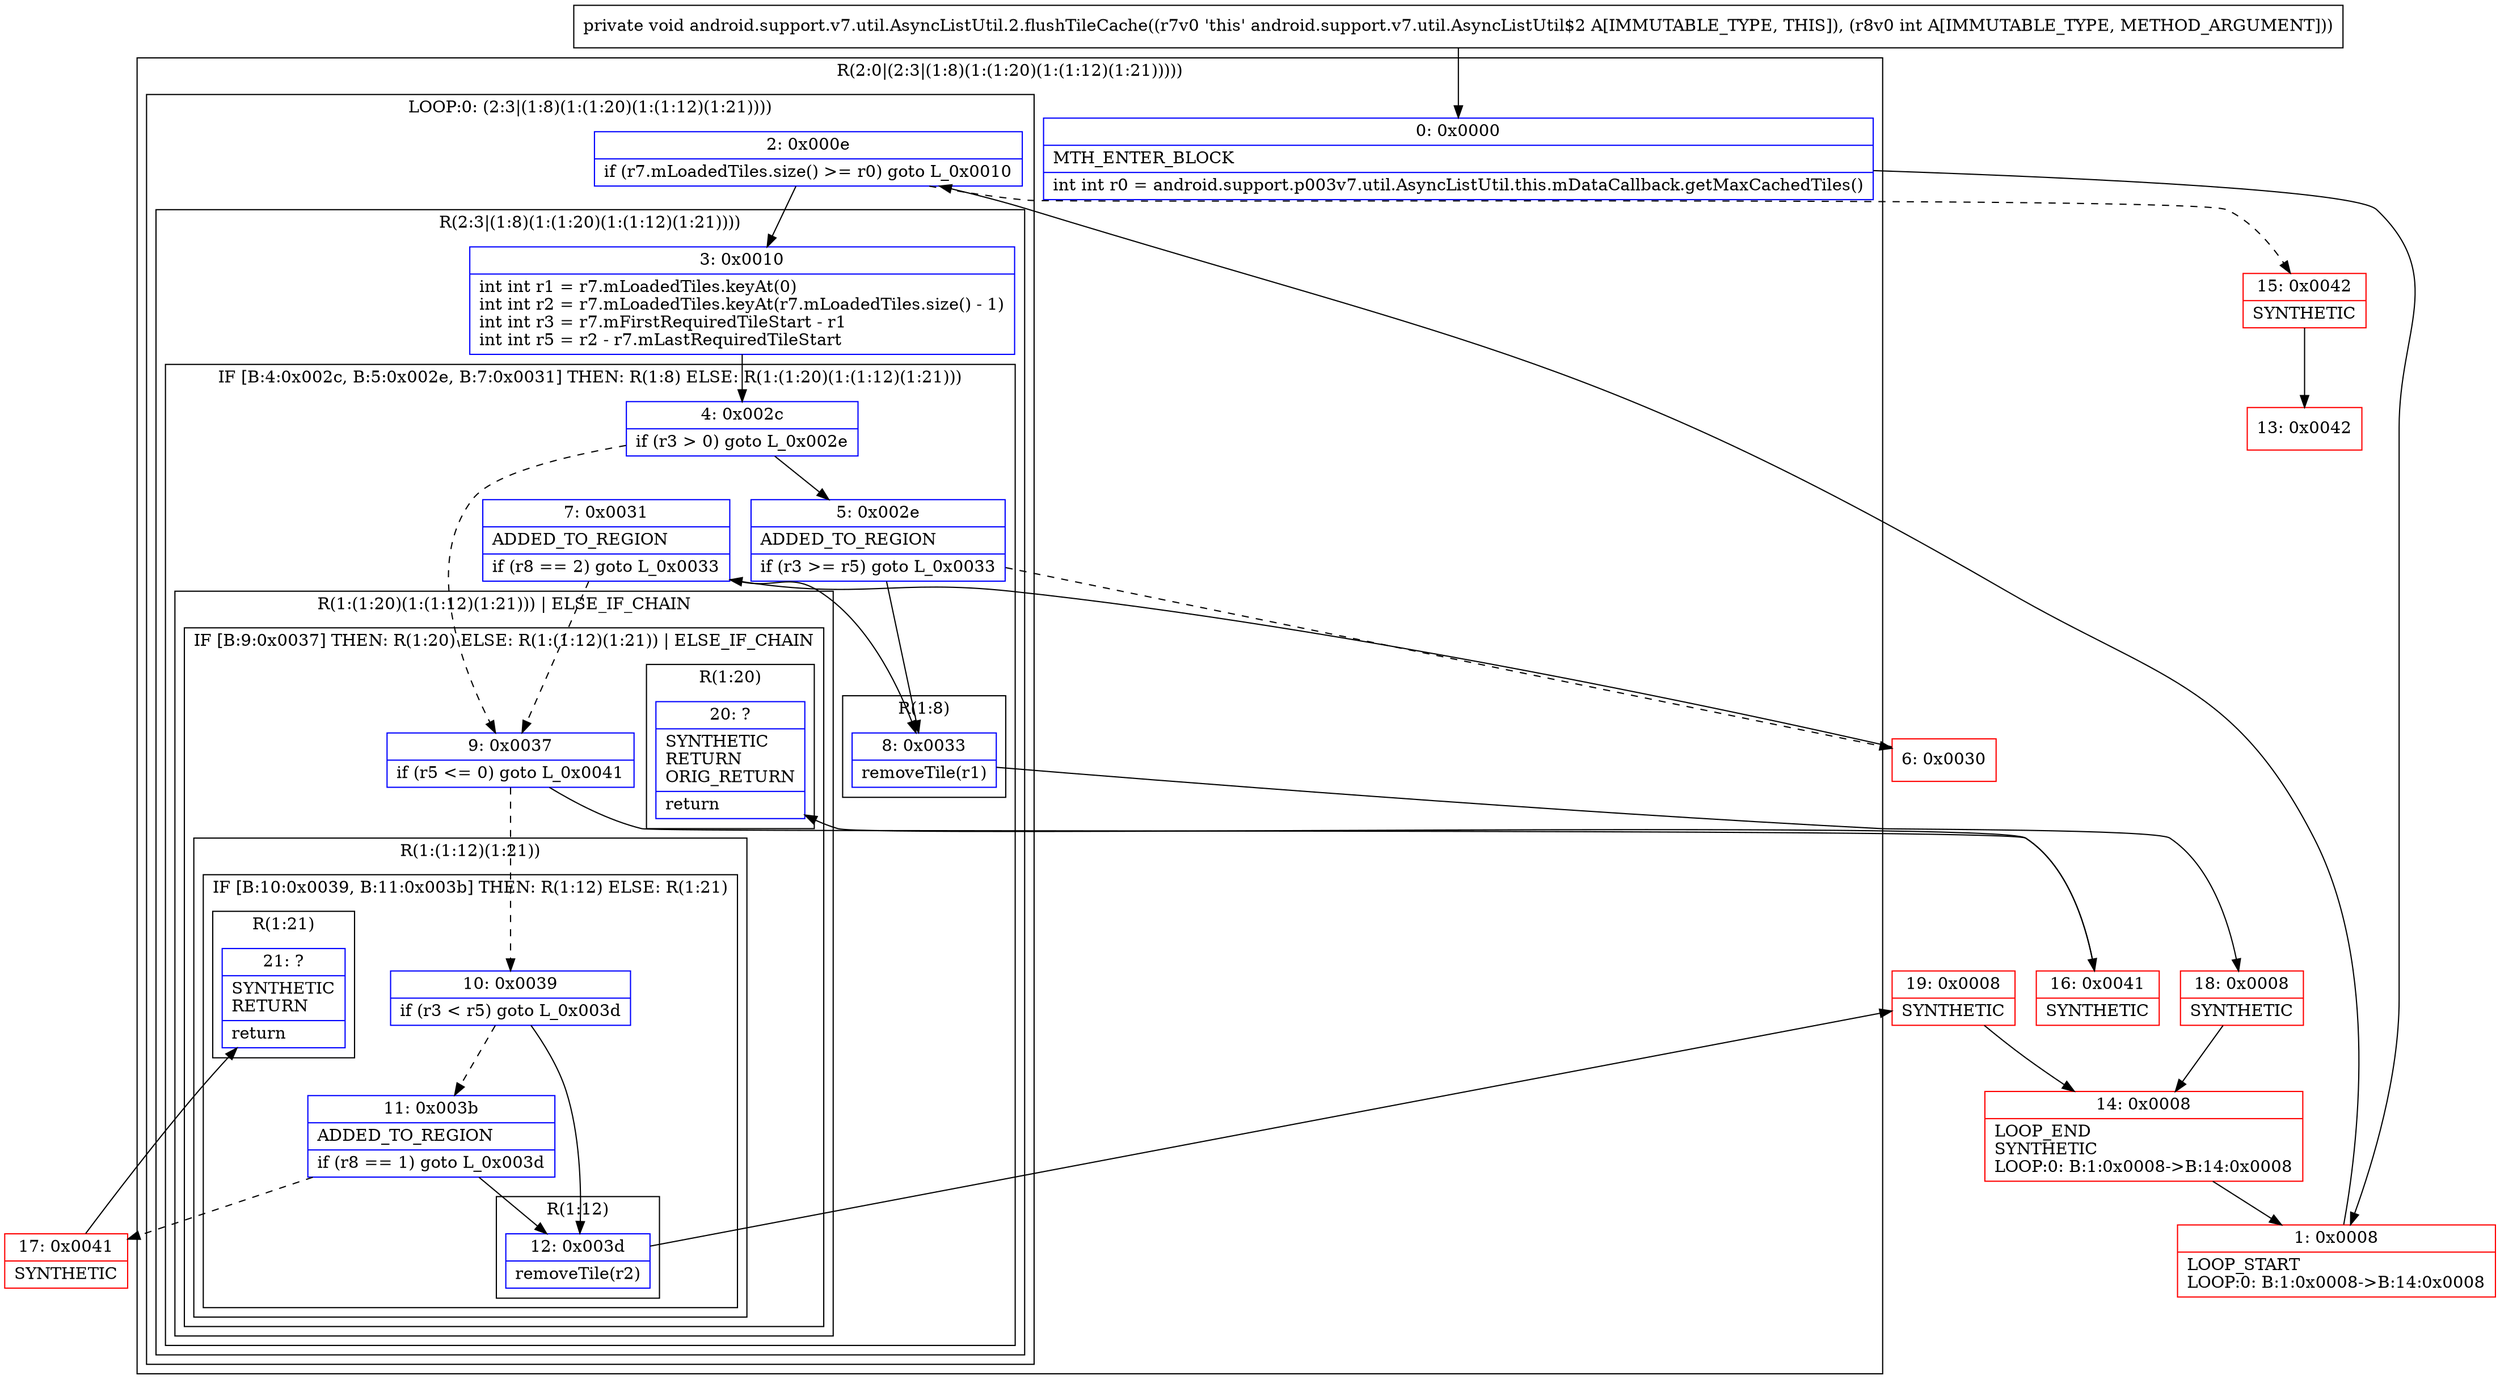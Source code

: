 digraph "CFG forandroid.support.v7.util.AsyncListUtil.2.flushTileCache(I)V" {
subgraph cluster_Region_2138594250 {
label = "R(2:0|(2:3|(1:8)(1:(1:20)(1:(1:12)(1:21)))))";
node [shape=record,color=blue];
Node_0 [shape=record,label="{0\:\ 0x0000|MTH_ENTER_BLOCK\l|int int r0 = android.support.p003v7.util.AsyncListUtil.this.mDataCallback.getMaxCachedTiles()\l}"];
subgraph cluster_LoopRegion_1551503197 {
label = "LOOP:0: (2:3|(1:8)(1:(1:20)(1:(1:12)(1:21))))";
node [shape=record,color=blue];
Node_2 [shape=record,label="{2\:\ 0x000e|if (r7.mLoadedTiles.size() \>= r0) goto L_0x0010\l}"];
subgraph cluster_Region_976793944 {
label = "R(2:3|(1:8)(1:(1:20)(1:(1:12)(1:21))))";
node [shape=record,color=blue];
Node_3 [shape=record,label="{3\:\ 0x0010|int int r1 = r7.mLoadedTiles.keyAt(0)\lint int r2 = r7.mLoadedTiles.keyAt(r7.mLoadedTiles.size() \- 1)\lint int r3 = r7.mFirstRequiredTileStart \- r1\lint int r5 = r2 \- r7.mLastRequiredTileStart\l}"];
subgraph cluster_IfRegion_584067531 {
label = "IF [B:4:0x002c, B:5:0x002e, B:7:0x0031] THEN: R(1:8) ELSE: R(1:(1:20)(1:(1:12)(1:21)))";
node [shape=record,color=blue];
Node_4 [shape=record,label="{4\:\ 0x002c|if (r3 \> 0) goto L_0x002e\l}"];
Node_5 [shape=record,label="{5\:\ 0x002e|ADDED_TO_REGION\l|if (r3 \>= r5) goto L_0x0033\l}"];
Node_7 [shape=record,label="{7\:\ 0x0031|ADDED_TO_REGION\l|if (r8 == 2) goto L_0x0033\l}"];
subgraph cluster_Region_323445763 {
label = "R(1:8)";
node [shape=record,color=blue];
Node_8 [shape=record,label="{8\:\ 0x0033|removeTile(r1)\l}"];
}
subgraph cluster_Region_1721672715 {
label = "R(1:(1:20)(1:(1:12)(1:21))) | ELSE_IF_CHAIN\l";
node [shape=record,color=blue];
subgraph cluster_IfRegion_1976757876 {
label = "IF [B:9:0x0037] THEN: R(1:20) ELSE: R(1:(1:12)(1:21)) | ELSE_IF_CHAIN\l";
node [shape=record,color=blue];
Node_9 [shape=record,label="{9\:\ 0x0037|if (r5 \<= 0) goto L_0x0041\l}"];
subgraph cluster_Region_1740709225 {
label = "R(1:20)";
node [shape=record,color=blue];
Node_20 [shape=record,label="{20\:\ ?|SYNTHETIC\lRETURN\lORIG_RETURN\l|return\l}"];
}
subgraph cluster_Region_993334146 {
label = "R(1:(1:12)(1:21))";
node [shape=record,color=blue];
subgraph cluster_IfRegion_1570631352 {
label = "IF [B:10:0x0039, B:11:0x003b] THEN: R(1:12) ELSE: R(1:21)";
node [shape=record,color=blue];
Node_10 [shape=record,label="{10\:\ 0x0039|if (r3 \< r5) goto L_0x003d\l}"];
Node_11 [shape=record,label="{11\:\ 0x003b|ADDED_TO_REGION\l|if (r8 == 1) goto L_0x003d\l}"];
subgraph cluster_Region_786221994 {
label = "R(1:12)";
node [shape=record,color=blue];
Node_12 [shape=record,label="{12\:\ 0x003d|removeTile(r2)\l}"];
}
subgraph cluster_Region_481141456 {
label = "R(1:21)";
node [shape=record,color=blue];
Node_21 [shape=record,label="{21\:\ ?|SYNTHETIC\lRETURN\l|return\l}"];
}
}
}
}
}
}
}
}
}
Node_1 [shape=record,color=red,label="{1\:\ 0x0008|LOOP_START\lLOOP:0: B:1:0x0008\-\>B:14:0x0008\l}"];
Node_6 [shape=record,color=red,label="{6\:\ 0x0030}"];
Node_13 [shape=record,color=red,label="{13\:\ 0x0042}"];
Node_14 [shape=record,color=red,label="{14\:\ 0x0008|LOOP_END\lSYNTHETIC\lLOOP:0: B:1:0x0008\-\>B:14:0x0008\l}"];
Node_15 [shape=record,color=red,label="{15\:\ 0x0042|SYNTHETIC\l}"];
Node_16 [shape=record,color=red,label="{16\:\ 0x0041|SYNTHETIC\l}"];
Node_17 [shape=record,color=red,label="{17\:\ 0x0041|SYNTHETIC\l}"];
Node_18 [shape=record,color=red,label="{18\:\ 0x0008|SYNTHETIC\l}"];
Node_19 [shape=record,color=red,label="{19\:\ 0x0008|SYNTHETIC\l}"];
MethodNode[shape=record,label="{private void android.support.v7.util.AsyncListUtil.2.flushTileCache((r7v0 'this' android.support.v7.util.AsyncListUtil$2 A[IMMUTABLE_TYPE, THIS]), (r8v0 int A[IMMUTABLE_TYPE, METHOD_ARGUMENT])) }"];
MethodNode -> Node_0;
Node_0 -> Node_1;
Node_2 -> Node_3;
Node_2 -> Node_15[style=dashed];
Node_3 -> Node_4;
Node_4 -> Node_5;
Node_4 -> Node_9[style=dashed];
Node_5 -> Node_6[style=dashed];
Node_5 -> Node_8;
Node_7 -> Node_8;
Node_7 -> Node_9[style=dashed];
Node_8 -> Node_18;
Node_9 -> Node_10[style=dashed];
Node_9 -> Node_16;
Node_10 -> Node_11[style=dashed];
Node_10 -> Node_12;
Node_11 -> Node_12;
Node_11 -> Node_17[style=dashed];
Node_12 -> Node_19;
Node_1 -> Node_2;
Node_6 -> Node_7;
Node_14 -> Node_1;
Node_15 -> Node_13;
Node_16 -> Node_20;
Node_17 -> Node_21;
Node_18 -> Node_14;
Node_19 -> Node_14;
}

